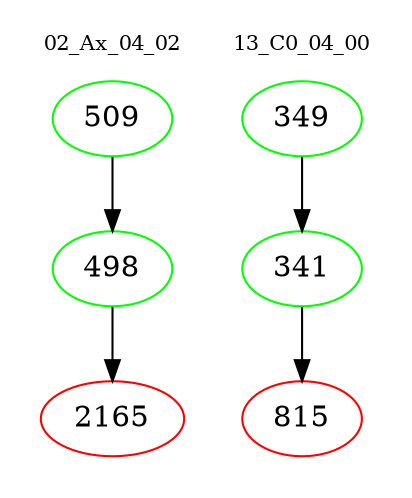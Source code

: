 digraph{
subgraph cluster_0 {
color = white
label = "02_Ax_04_02";
fontsize=10;
T0_509 [label="509", color="green"]
T0_509 -> T0_498 [color="black"]
T0_498 [label="498", color="green"]
T0_498 -> T0_2165 [color="black"]
T0_2165 [label="2165", color="red"]
}
subgraph cluster_1 {
color = white
label = "13_C0_04_00";
fontsize=10;
T1_349 [label="349", color="green"]
T1_349 -> T1_341 [color="black"]
T1_341 [label="341", color="green"]
T1_341 -> T1_815 [color="black"]
T1_815 [label="815", color="red"]
}
}
